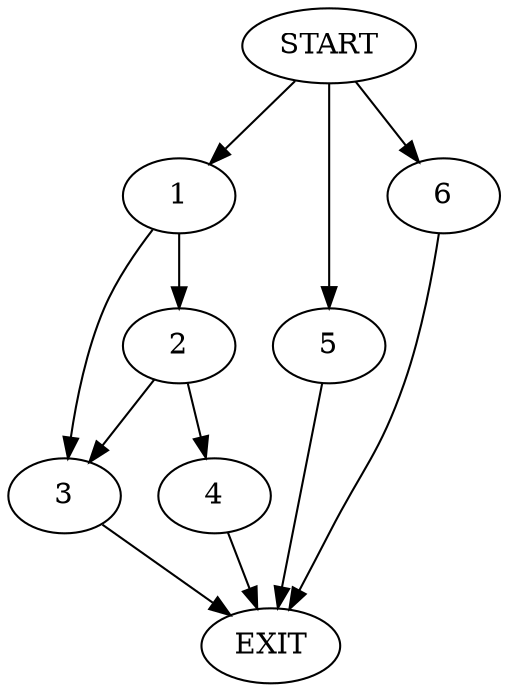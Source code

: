 digraph {
0 [label="START"]
7 [label="EXIT"]
0 -> 1
1 -> 2
1 -> 3
2 -> 4
2 -> 3
3 -> 7
4 -> 7
0 -> 5
5 -> 7
0 -> 6
6 -> 7
}
